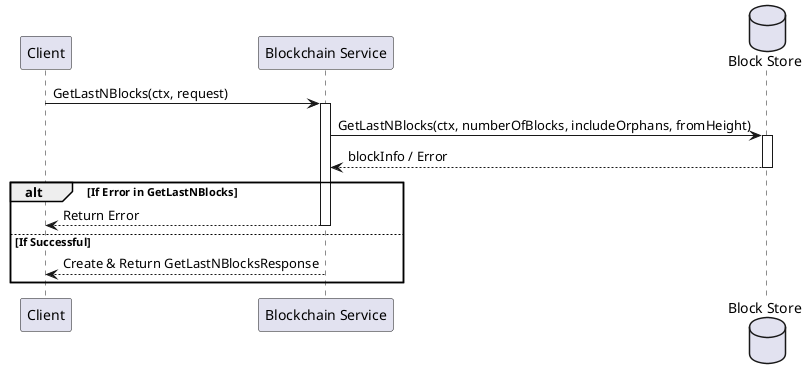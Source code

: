 
@startuml
participant "Client" as Client
participant "Blockchain Service" as Service
database "Block Store" as Store

Client -> Service: GetLastNBlocks(ctx, request)
activate Service

Service -> Store: GetLastNBlocks(ctx, numberOfBlocks, includeOrphans, fromHeight)
activate Store
Store --> Service: blockInfo / Error
deactivate Store

alt If Error in GetLastNBlocks
    Service --> Client: Return Error
    deactivate Service
else If Successful
    Service --> Client: Create & Return GetLastNBlocksResponse
end

deactivate Service
@enduml
